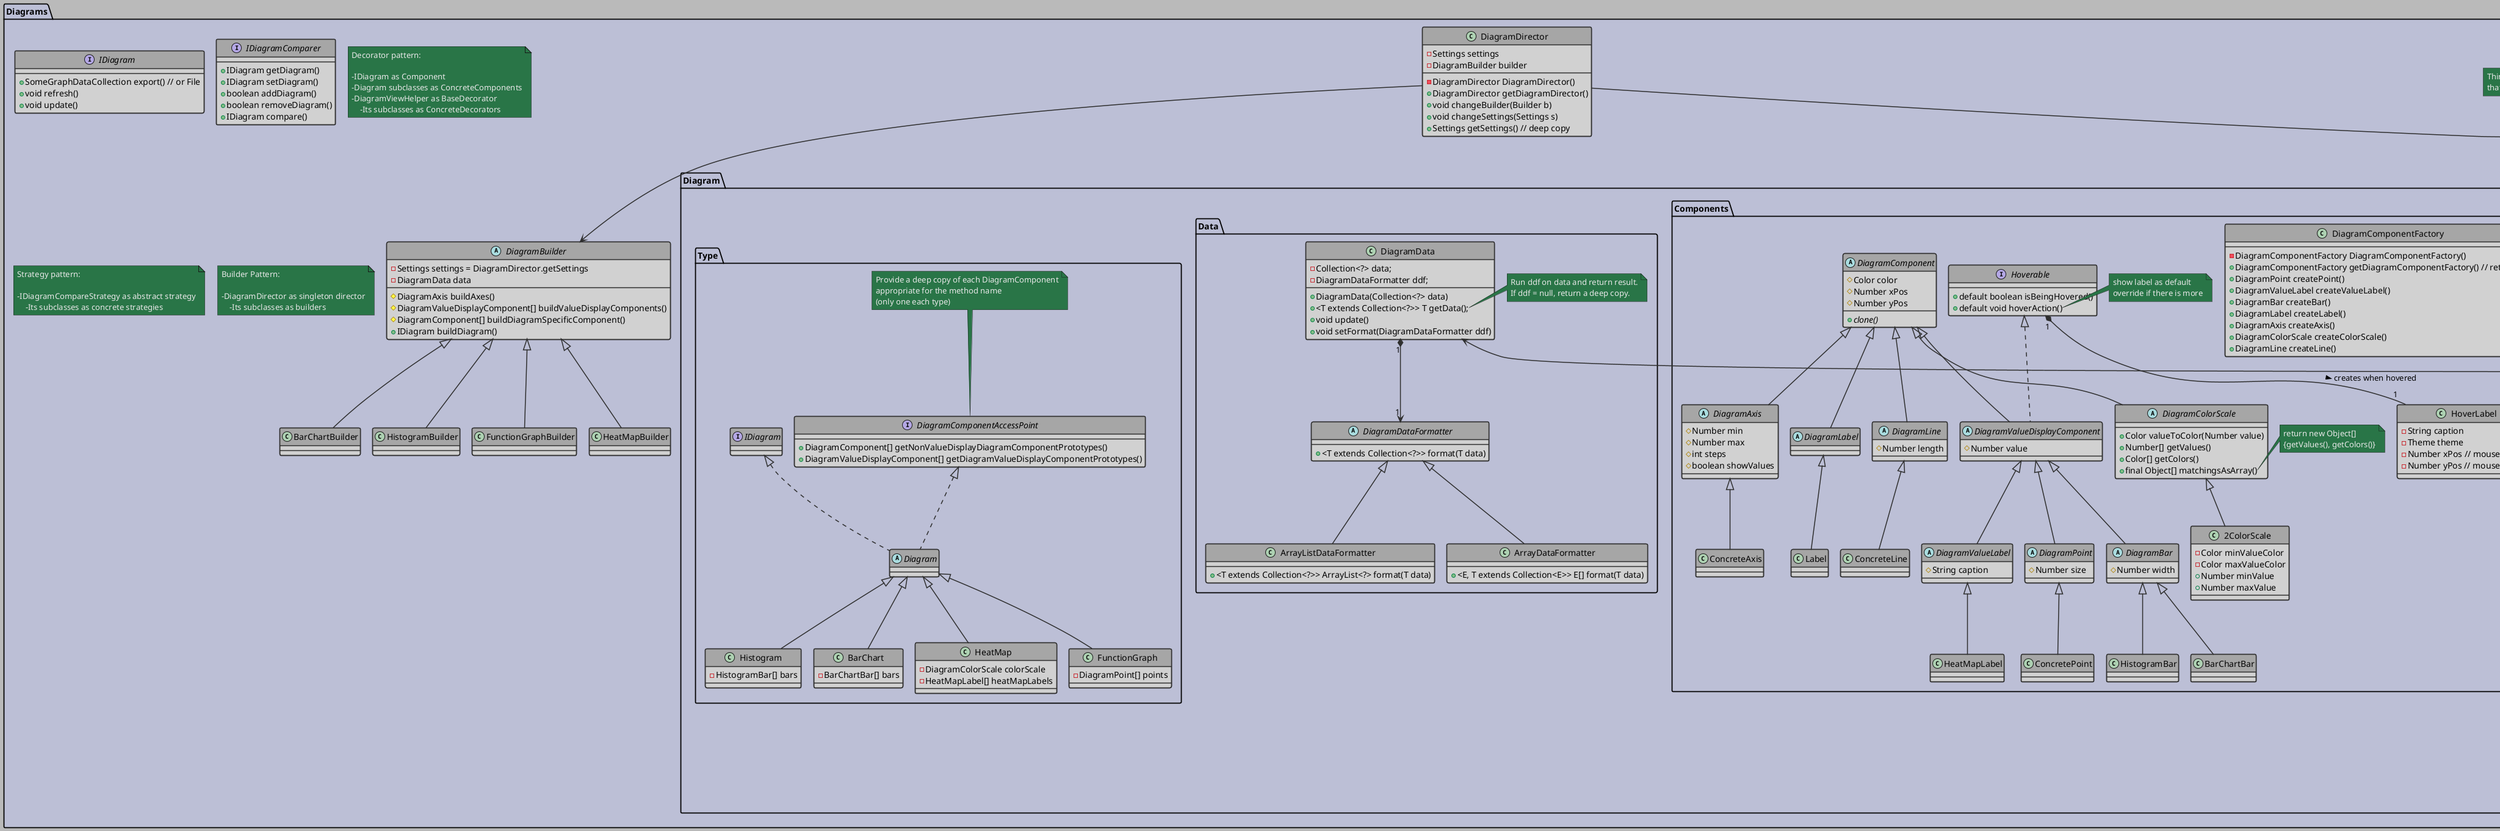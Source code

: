 @startuml Class_Diagram
'Style Settings
skinparam {
    BackgroundColor #bababa
    Shadowing false
    Nodesep 20
    Ranksep 50
}
skinparam Arrow {
    Color #2e2e2e
    Thickness 1.5
}
skinparam CircledCharacter {
    Radius 8
    FontSize 10
}
skinparam class {
    BackgroundColor #d1d1d1
    BorderColor #2e2e2e
    BorderThickness 1.5
    HeaderBackgroundColor #a6a6a6
}
skinparam package {
    BackgroundColor #bcbfd6
    BorderThickness 1.8
}
skinparam Note {
    BackgroundColor #297547
    BorderColor #171a17
    FontColor #e8e8e8
}
'Class Diagram
'Class Definitions
'Basic UI Components
package Components {
    interface UIElement
    class Button implements UIElement
    class Dropdown implements UIElement
    class InputBox implements UIElement
    class Checkbox implements UIElement
    class Slider implements UIElement
    class TextBox implements UIElement
    class Frame implements UIElement {
        +Frame(int sx, int sy)
        +addElement(UIElement e, int x, int y)
        +resize(int x, int y)
    }
}

'UI Generators
package Generators {
    enum InfoBarID {
        VERSION
        SELECTED
        LASTACTION
    }
    class InfoBar {
        -Frame
        -Map<InfoBarID,TextBox>
        +setText(InfoBarID, String)
    }
    InfoBarID <-- InfoBar : <<uses>>
    class MainMenuBar
    class MainWindow
    class SubWindow
    class SubWindowArea

    class Outliner
    class Editor
    class Visualizer
}
'Diagrams
package Diagrams {
    interface IDiagram {
        +SomeGraphDataCollection export() // or File
        +void refresh()
        +void update()
    }
    interface IDiagramComparer {
        +IDiagram getDiagram()
        +IDiagram setDiagram()
        +boolean addDiagram()
        +boolean removeDiagram()
        +IDiagram compare()
    }
    package Diagram.Comparer {
        abstract class DiagramComparer implements IDiagramComparer {
            -Collection<IDiagram> diagrams
            -IDiagramCompareStrategy compareStrategy
            +DiagramComparer()
        }
        interface IDiagramCompareStrategy {
            +IDiagram compare()
        }
        class FunctionGraphComparer implements IDiagramCompareStrategy {
            -FunctionGraph[] functionGraphs
            +FunctionGraph compare()
        }
        class HistogramComparer implements IDiagramCompareStrategy {
            -Histogram histogram1
            -Histogram histogram2
            +Histogram compare()
        }
        class HeatMapComparer implements IDiagramCompareStrategy {
            -DiagramColorScale compareColors
            -HeatMap heatMap1
            -HeatMap heatMap2
            +HeatMap compare()
        }
        class BarChartComparer implements IDiagramCompareStrategy {
            -BarChart[] barCharts
            +BarChart compare()
        }
    }
    package Diagram.Components {
        interface Hoverable {
            +default boolean isBeingHovered()
            +default void hoverAction()
        }
        note right of Hoverable::hoverAction
            show label as default
            override if there is more
        end note
        abstract class DiagramComponent {
            #Color color
            #Number xPos
            #Number yPos
            +{abstract} clone()
        }
        abstract class DiagramValueDisplayComponent extends DiagramComponent implements Hoverable {
            #Number value
        }
        abstract class DiagramBar extends DiagramValueDisplayComponent {
            #Number width
        }
        abstract class DiagramAxis extends DiagramComponent {
            #Number min
            #Number max
            #int steps
            #boolean showValues
        }
        abstract class DiagramLabel extends DiagramComponent {

        }
        abstract class DiagramLine extends DiagramComponent {
            #Number length
        }
        class ConcreteLine extends DiagramLine {

        }
        abstract class DiagramValueLabel extends DiagramValueDisplayComponent {
            #String caption
        }
        abstract class DiagramPoint extends DiagramValueDisplayComponent {
            #Number size
        }
        abstract class DiagramColorScale extends DiagramComponent {
            +Color valueToColor(Number value)
            +Number[] getValues()
            +Color[] getColors()
            +final Object[] matchingsAsArray()
        }
        note right of DiagramColorScale::matchingsAsArray
            return new Object[]
            {getValues(), getColors()}
        end note
        class 2ColorScale extends DiagramColorScale {
            -Color minValueColor
            -Color maxValueColor
            +Number minValue
            +Number maxValue
        }
        class ConcretePoint extends DiagramPoint
        class HistogramBar extends DiagramBar
        class BarChartBar extends DiagramBar
        class ConcreteAxis extends DiagramAxis
        class HeatMapLabel extends DiagramValueLabel
        class Label extends DiagramLabel
        'Shows value that is being
        'hovered over
        class HoverLabel {
            -String caption
            -Theme theme
            -Number xPos // mouse pointer
            -Number yPos // mouse pointer
        }
        class DiagramComponentFactory {
            -DiagramComponentFactory DiagramComponentFactory()
            +DiagramComponentFactory getDiagramComponentFactory() // return this
            +DiagramPoint createPoint()
            +DiagramValueLabel createValueLabel()
            +DiagramBar createBar()
            +DiagramLabel createLabel()
            +DiagramAxis createAxis()
            +DiagramColorScale createColorScale()
            +DiagramLine createLine()
        }
    }
    package Diagram.Data {
        class DiagramData {
            -Collection<?> data;
            -DiagramDataFormatter ddf;
            +DiagramData(Collection<?> data)
            +<T extends Collection<?>> T getData();
            +void update()
            +void setFormat(DiagramDataFormatter ddf)
        }
        note right of DiagramData::getData
        Run ddf on data and return result.
        If ddf = null, return a deep copy.
        end note
        abstract class DiagramDataFormatter {
            +<T extends Collection<?>> format(T data)
        }
        class ArrayListDataFormatter extends DiagramDataFormatter {
            +<T extends Collection<?>> ArrayList<?> format(T data)
        }
        class ArrayDataFormatter extends DiagramDataFormatter {
            +<E, T extends Collection<E>> E[] format(T data)
        }
    }
    package Diagram.Type {
        interface DiagramComponentAccessPoint {
            +DiagramComponent[] getNonValueDisplayDiagramComponentPrototypes()
            +DiagramValueDisplayComponent[] getDiagramValueDisplayComponentPrototypes()
        }
        note top of DiagramComponentAccessPoint
        Provide a deep copy of each DiagramComponent
        appropriate for the method name
        (only one each type)
        end note
        abstract class Diagram implements IDiagram, DiagramComponentAccessPoint {
            
        }
        class Histogram extends Diagram {
            -HistogramBar[] bars
        }
        class BarChart extends Diagram {
            -BarChartBar[] bars
        }
        class HeatMap extends Diagram {
            -DiagramColorScale colorScale
            -HeatMapLabel[] heatMapLabels
        }
        class FunctionGraph extends Diagram {
            -DiagramPoint[] points
        }
    }
    package Diagram.Indicators {
        abstract class DiagramViewHelper implements IDiagram, DiagramComponentAccessPoint {
            -IDiagram diagram
            -List<ViewHelperComponent> helperComponents
            -boolean isVisible
            +void show()
            +void hide()
        }
        note right of DiagramViewHelper
        For DiagramComponentAccessPoint methods:
        Keep looking for a Diagram by recursively
        going through the Decorators.
        end note
        abstract class StatisticsDisplayer extends DiagramViewHelper {

        }
        class StatisticsLineDisplayer extends StatisticsDisplayer
        note bottom of StatisticsLineDisplayer
        Displays lines for statistics checked
        in the checkbox part
        end note
        class StatisticsColorDisplayer extends StatisticsDisplayer
        note bottom of StatisticsColorDisplayer
        Overshadows DiagramValueDisplayComponents
        with the ones that display statistics
        with colors
        end note
        abstract class HelperLineDisplayer extends DiagramViewHelper {

        }
        class CoordinateIndicatorLineDisplayer extends HelperLineDisplayer {

        }
        class ViewHelperComponent extends DiagramComponent {
            -boolean isVisible
            +void show()
            +void hide()
        }
        note bottom of ViewHelperComponent
        Wraps DiagramComponents that the
        decorators create and use
        end note
        DiagramViewHelper *--> ViewHelperComponent
    }
    note top of Diagram.Indicators
    Things that will be shown on diagrams
    that are not actually a part of them go here
    end note
    note as N1
    Decorator pattern:
    
    -IDiagram as Component
    -Diagram subclasses as ConcreteComponents
    -DiagramViewHelper as BaseDecorator
        -Its subclasses as ConcreteDecorators 
    end note
    note as N2
    Strategy pattern:

    -IDiagramCompareStrategy as abstract strategy
        -Its subclasses as concrete strategies
    end note

    note as N3
    Builder Pattern:

    -DiagramDirector as singleton director
        -Its subclasses as builders
    end note
    class DiagramDirector {
        -Settings settings
        -DiagramBuilder builder
        -DiagramDirector DiagramDirector()
        +DiagramDirector getDiagramDirector()
        +void changeBuilder(Builder b)
        +void changeSettings(Settings s)
        +Settings getSettings() // deep copy
    }
    abstract class DiagramBuilder {
        -Settings settings = DiagramDirector.getSettings
        -DiagramData data
        #DiagramAxis buildAxes()
        #DiagramValueDisplayComponent[] buildValueDisplayComponents()
        #DiagramComponent[] buildDiagramSpecificComponent()
        +IDiagram buildDiagram()
    }
    class BarChartBuilder extends DiagramBuilder {

    }
    class HistogramBuilder extends DiagramBuilder {

    }
    class FunctionGraphBuilder extends DiagramBuilder {

    }
    class HeatMapBuilder extends DiagramBuilder {

    }
}

'Class Relations
'Ui
Dropdown *-- Button
IDiagram <-- Visualizer
IDiagramComparer <-- Visualizer
SubWindow *-- "1"Visualizer
SubWindow *-- "1"Editor
SubWindowArea *-- "0..3"SubWindow

MainWindow *-- "1"Outliner
MainWindow *-- "1"SubWindowArea
MainWindow *-- "1"InfoBar
MainWindow *-- "1"MainMenuBar
'UIElement Implementers
Frame *.. UIElement
DiagramViewHelper --> Diagram : > Wraps and decorates
DiagramDirector --> DiagramBuilder
DiagramDirector --> Diagram : <<creates>>
DiagramComponentFactory --> DiagramComponent : <<creates>>
DiagramComparer --> Diagram : > creates on compare using DiagramDirector
DiagramComparer o-- IDiagramCompareStrategy
DiagramData "1" *--> "1" DiagramDataFormatter
Diagram *--> DiagramData
Diagram *-- "*" DiagramComponent
Hoverable "1" *-- "1" HoverLabel : > creates when hovered
'Package Relations
@enduml